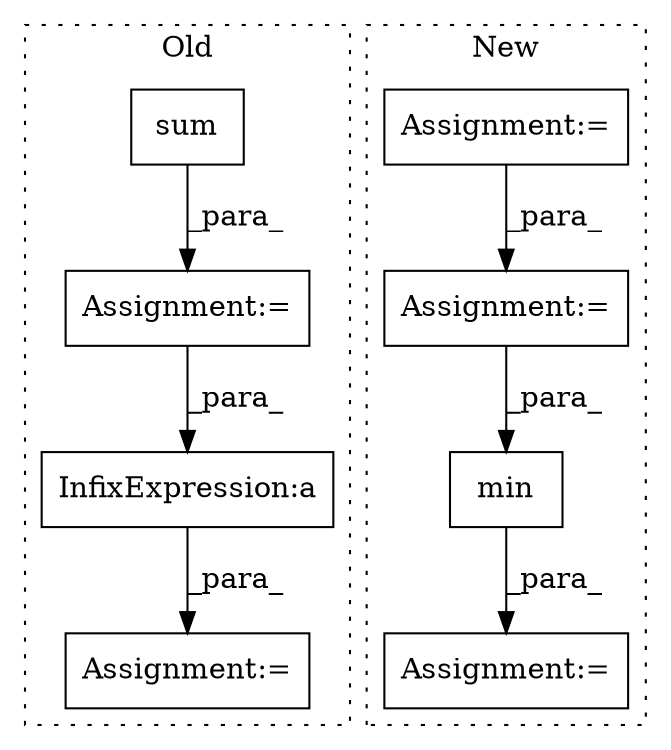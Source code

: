 digraph G {
subgraph cluster0 {
1 [label="sum" a="32" s="1594,1631" l="4,1" shape="box"];
4 [label="Assignment:=" a="7" s="1819" l="1" shape="box"];
5 [label="InfixExpression:a" a="27" s="1889" l="3" shape="box"];
7 [label="Assignment:=" a="7" s="1587" l="1" shape="box"];
label = "Old";
style="dotted";
}
subgraph cluster1 {
2 [label="min" a="32" s="1836,1934" l="4,1" shape="box"];
3 [label="Assignment:=" a="7" s="1835" l="1" shape="box"];
6 [label="Assignment:=" a="7" s="1481" l="1" shape="box"];
8 [label="Assignment:=" a="7" s="1634" l="1" shape="box"];
label = "New";
style="dotted";
}
1 -> 7 [label="_para_"];
2 -> 3 [label="_para_"];
5 -> 4 [label="_para_"];
6 -> 8 [label="_para_"];
7 -> 5 [label="_para_"];
8 -> 2 [label="_para_"];
}